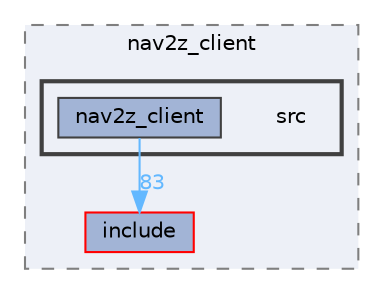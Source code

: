 digraph "smacc2_client_library/nav2z_client/nav2z_client/src"
{
 // LATEX_PDF_SIZE
  bgcolor="transparent";
  edge [fontname=Helvetica,fontsize=10,labelfontname=Helvetica,labelfontsize=10];
  node [fontname=Helvetica,fontsize=10,shape=box,height=0.2,width=0.4];
  compound=true
  subgraph clusterdir_8964a67eb686f2ebe6b8b3b039d0bfa5 {
    graph [ bgcolor="#edf0f7", pencolor="grey50", label="nav2z_client", fontname=Helvetica,fontsize=10 style="filled,dashed", URL="dir_8964a67eb686f2ebe6b8b3b039d0bfa5.html",tooltip=""]
  dir_a54a6761668c219ed2639eecfde4195c [label="include", fillcolor="#a2b4d6", color="red", style="filled", URL="dir_a54a6761668c219ed2639eecfde4195c.html",tooltip=""];
  subgraph clusterdir_34564211625a575c7cd85be79f538bef {
    graph [ bgcolor="#edf0f7", pencolor="grey25", label="", fontname=Helvetica,fontsize=10 style="filled,bold", URL="dir_34564211625a575c7cd85be79f538bef.html",tooltip=""]
    dir_34564211625a575c7cd85be79f538bef [shape=plaintext, label="src"];
  dir_780295eac999638b2fd449384994ee60 [label="nav2z_client", fillcolor="#a2b4d6", color="grey25", style="filled", URL="dir_780295eac999638b2fd449384994ee60.html",tooltip=""];
  }
  }
  dir_780295eac999638b2fd449384994ee60->dir_a54a6761668c219ed2639eecfde4195c [headlabel="83", labeldistance=1.5 headhref="dir_000079_000056.html" color="steelblue1" fontcolor="steelblue1"];
}
